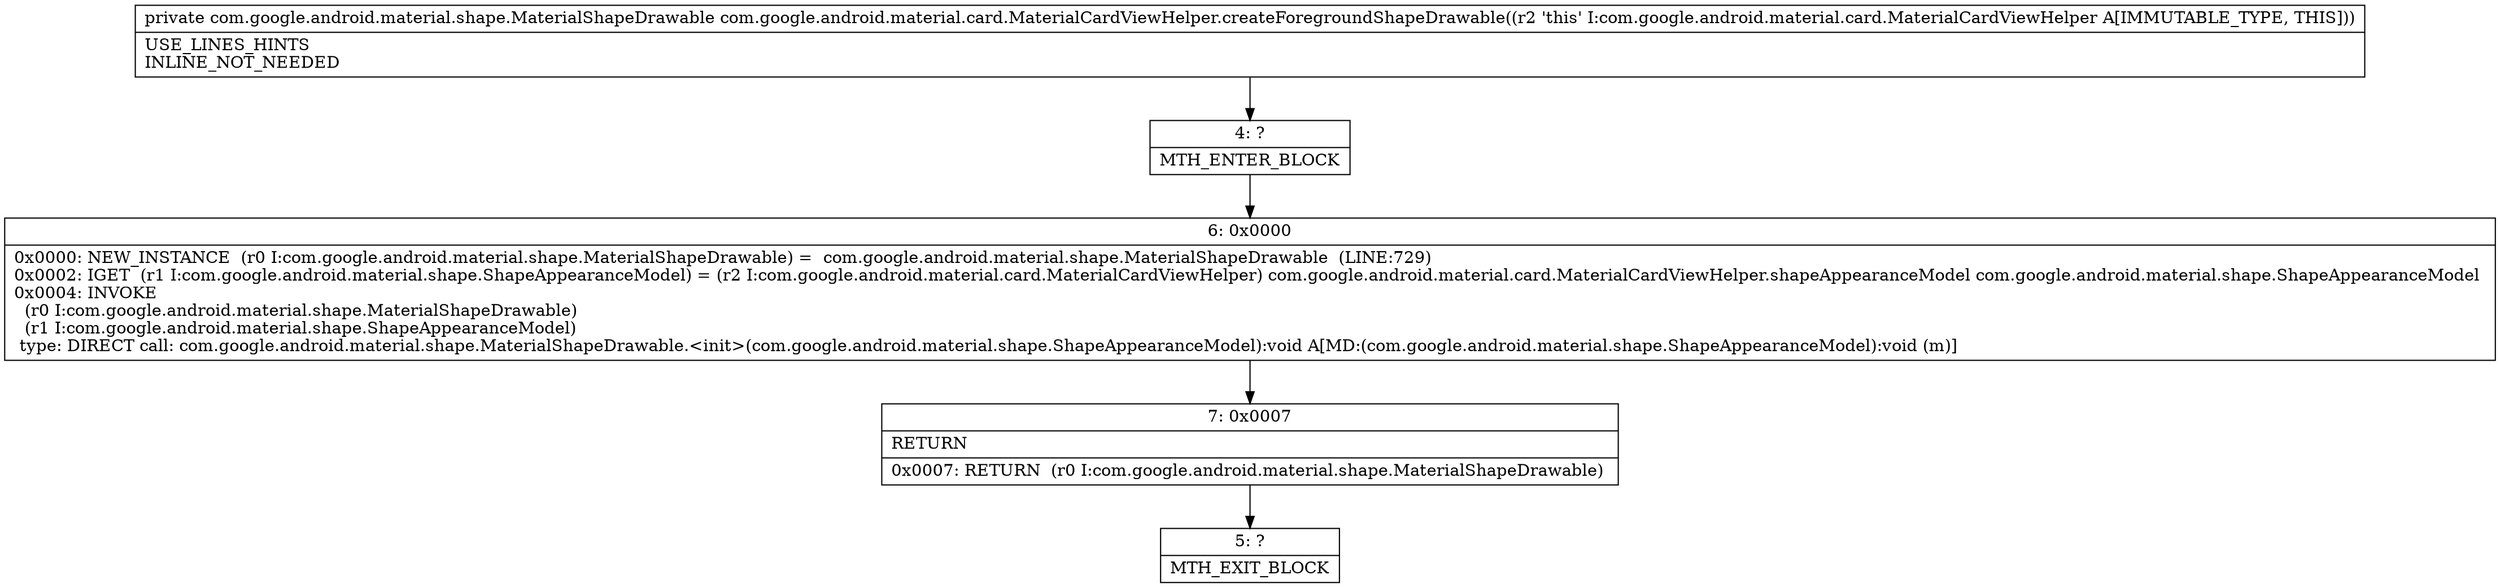 digraph "CFG forcom.google.android.material.card.MaterialCardViewHelper.createForegroundShapeDrawable()Lcom\/google\/android\/material\/shape\/MaterialShapeDrawable;" {
Node_4 [shape=record,label="{4\:\ ?|MTH_ENTER_BLOCK\l}"];
Node_6 [shape=record,label="{6\:\ 0x0000|0x0000: NEW_INSTANCE  (r0 I:com.google.android.material.shape.MaterialShapeDrawable) =  com.google.android.material.shape.MaterialShapeDrawable  (LINE:729)\l0x0002: IGET  (r1 I:com.google.android.material.shape.ShapeAppearanceModel) = (r2 I:com.google.android.material.card.MaterialCardViewHelper) com.google.android.material.card.MaterialCardViewHelper.shapeAppearanceModel com.google.android.material.shape.ShapeAppearanceModel \l0x0004: INVOKE  \l  (r0 I:com.google.android.material.shape.MaterialShapeDrawable)\l  (r1 I:com.google.android.material.shape.ShapeAppearanceModel)\l type: DIRECT call: com.google.android.material.shape.MaterialShapeDrawable.\<init\>(com.google.android.material.shape.ShapeAppearanceModel):void A[MD:(com.google.android.material.shape.ShapeAppearanceModel):void (m)]\l}"];
Node_7 [shape=record,label="{7\:\ 0x0007|RETURN\l|0x0007: RETURN  (r0 I:com.google.android.material.shape.MaterialShapeDrawable) \l}"];
Node_5 [shape=record,label="{5\:\ ?|MTH_EXIT_BLOCK\l}"];
MethodNode[shape=record,label="{private com.google.android.material.shape.MaterialShapeDrawable com.google.android.material.card.MaterialCardViewHelper.createForegroundShapeDrawable((r2 'this' I:com.google.android.material.card.MaterialCardViewHelper A[IMMUTABLE_TYPE, THIS]))  | USE_LINES_HINTS\lINLINE_NOT_NEEDED\l}"];
MethodNode -> Node_4;Node_4 -> Node_6;
Node_6 -> Node_7;
Node_7 -> Node_5;
}

